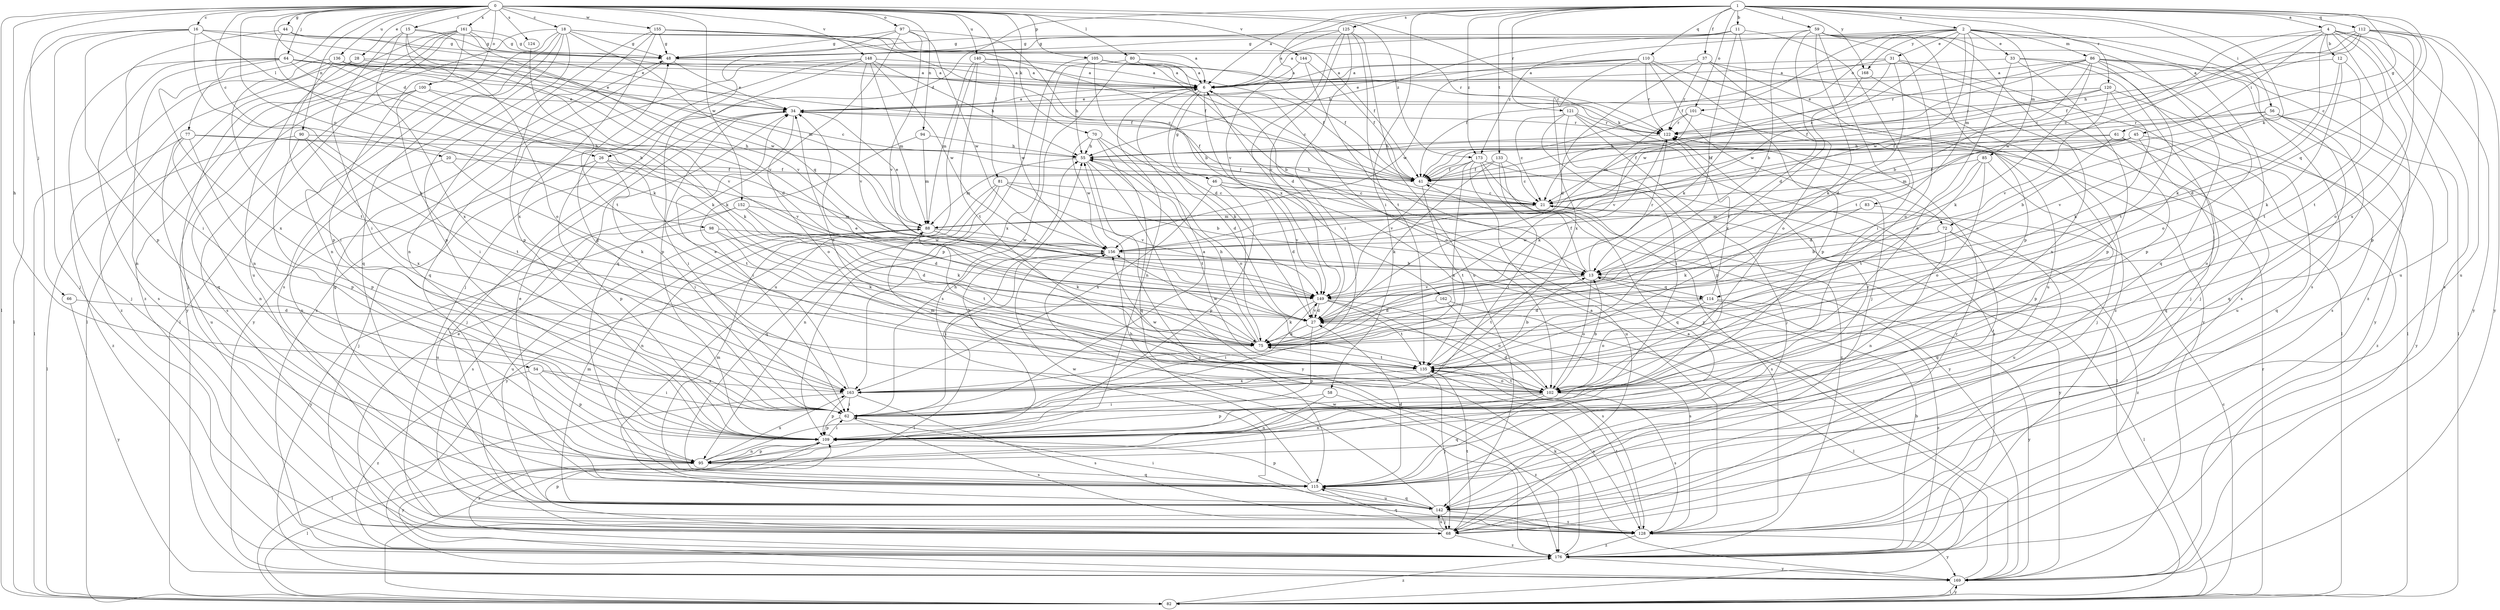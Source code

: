 strict digraph  {
0;
1;
2;
4;
6;
11;
12;
13;
15;
16;
18;
20;
21;
26;
27;
28;
31;
33;
34;
37;
41;
44;
45;
46;
48;
54;
55;
56;
58;
59;
61;
62;
64;
66;
68;
70;
72;
75;
77;
80;
81;
82;
83;
85;
86;
88;
90;
94;
95;
97;
98;
100;
101;
102;
105;
109;
110;
112;
114;
115;
120;
121;
122;
124;
125;
128;
133;
135;
136;
140;
142;
144;
148;
149;
152;
155;
156;
161;
162;
163;
168;
169;
173;
176;
0 -> 15  [label=c];
0 -> 16  [label=c];
0 -> 18  [label=c];
0 -> 20  [label=c];
0 -> 26  [label=d];
0 -> 28  [label=e];
0 -> 44  [label=g];
0 -> 54  [label=h];
0 -> 64  [label=j];
0 -> 66  [label=j];
0 -> 70  [label=k];
0 -> 72  [label=k];
0 -> 77  [label=l];
0 -> 80  [label=l];
0 -> 81  [label=l];
0 -> 82  [label=l];
0 -> 90  [label=n];
0 -> 94  [label=n];
0 -> 97  [label=o];
0 -> 98  [label=o];
0 -> 100  [label=o];
0 -> 105  [label=p];
0 -> 124  [label=s];
0 -> 136  [label=u];
0 -> 140  [label=u];
0 -> 144  [label=v];
0 -> 148  [label=v];
0 -> 152  [label=w];
0 -> 155  [label=w];
0 -> 161  [label=x];
0 -> 173  [label=z];
1 -> 2  [label=a];
1 -> 4  [label=a];
1 -> 6  [label=a];
1 -> 11  [label=b];
1 -> 21  [label=c];
1 -> 26  [label=d];
1 -> 37  [label=f];
1 -> 45  [label=g];
1 -> 56  [label=i];
1 -> 58  [label=i];
1 -> 59  [label=i];
1 -> 72  [label=k];
1 -> 101  [label=o];
1 -> 110  [label=q];
1 -> 112  [label=q];
1 -> 114  [label=q];
1 -> 120  [label=r];
1 -> 121  [label=r];
1 -> 125  [label=s];
1 -> 133  [label=t];
1 -> 149  [label=v];
1 -> 168  [label=y];
1 -> 173  [label=z];
2 -> 21  [label=c];
2 -> 31  [label=e];
2 -> 33  [label=e];
2 -> 41  [label=f];
2 -> 83  [label=m];
2 -> 85  [label=m];
2 -> 86  [label=m];
2 -> 101  [label=o];
2 -> 128  [label=s];
2 -> 156  [label=w];
2 -> 168  [label=y];
2 -> 173  [label=z];
2 -> 176  [label=z];
4 -> 12  [label=b];
4 -> 21  [label=c];
4 -> 61  [label=i];
4 -> 75  [label=k];
4 -> 102  [label=o];
4 -> 128  [label=s];
4 -> 135  [label=t];
4 -> 142  [label=u];
4 -> 156  [label=w];
4 -> 169  [label=y];
6 -> 34  [label=e];
6 -> 46  [label=g];
6 -> 75  [label=k];
6 -> 95  [label=n];
6 -> 102  [label=o];
6 -> 162  [label=x];
11 -> 6  [label=a];
11 -> 13  [label=b];
11 -> 48  [label=g];
11 -> 55  [label=h];
11 -> 62  [label=i];
11 -> 75  [label=k];
12 -> 6  [label=a];
12 -> 27  [label=d];
12 -> 75  [label=k];
12 -> 135  [label=t];
13 -> 41  [label=f];
13 -> 82  [label=l];
13 -> 102  [label=o];
13 -> 114  [label=q];
13 -> 122  [label=r];
13 -> 135  [label=t];
13 -> 149  [label=v];
15 -> 48  [label=g];
15 -> 62  [label=i];
15 -> 102  [label=o];
15 -> 149  [label=v];
15 -> 156  [label=w];
15 -> 163  [label=x];
16 -> 13  [label=b];
16 -> 48  [label=g];
16 -> 68  [label=j];
16 -> 75  [label=k];
16 -> 82  [label=l];
16 -> 88  [label=m];
16 -> 109  [label=p];
18 -> 6  [label=a];
18 -> 41  [label=f];
18 -> 48  [label=g];
18 -> 82  [label=l];
18 -> 95  [label=n];
18 -> 109  [label=p];
18 -> 114  [label=q];
18 -> 115  [label=q];
18 -> 128  [label=s];
18 -> 142  [label=u];
20 -> 41  [label=f];
20 -> 75  [label=k];
20 -> 95  [label=n];
21 -> 88  [label=m];
21 -> 128  [label=s];
21 -> 169  [label=y];
26 -> 41  [label=f];
26 -> 62  [label=i];
26 -> 68  [label=j];
26 -> 109  [label=p];
26 -> 135  [label=t];
27 -> 75  [label=k];
27 -> 109  [label=p];
27 -> 149  [label=v];
28 -> 6  [label=a];
28 -> 27  [label=d];
28 -> 95  [label=n];
28 -> 176  [label=z];
31 -> 6  [label=a];
31 -> 27  [label=d];
31 -> 41  [label=f];
31 -> 109  [label=p];
31 -> 128  [label=s];
31 -> 156  [label=w];
33 -> 6  [label=a];
33 -> 68  [label=j];
33 -> 82  [label=l];
33 -> 102  [label=o];
33 -> 109  [label=p];
34 -> 6  [label=a];
34 -> 41  [label=f];
34 -> 62  [label=i];
34 -> 68  [label=j];
34 -> 102  [label=o];
34 -> 122  [label=r];
37 -> 6  [label=a];
37 -> 27  [label=d];
37 -> 82  [label=l];
37 -> 102  [label=o];
37 -> 122  [label=r];
37 -> 142  [label=u];
41 -> 21  [label=c];
41 -> 55  [label=h];
41 -> 135  [label=t];
44 -> 34  [label=e];
44 -> 48  [label=g];
44 -> 62  [label=i];
44 -> 75  [label=k];
45 -> 21  [label=c];
45 -> 41  [label=f];
45 -> 55  [label=h];
45 -> 88  [label=m];
45 -> 102  [label=o];
45 -> 115  [label=q];
46 -> 21  [label=c];
46 -> 27  [label=d];
46 -> 109  [label=p];
46 -> 149  [label=v];
46 -> 163  [label=x];
48 -> 6  [label=a];
48 -> 34  [label=e];
48 -> 169  [label=y];
54 -> 62  [label=i];
54 -> 109  [label=p];
54 -> 163  [label=x];
54 -> 176  [label=z];
55 -> 41  [label=f];
55 -> 88  [label=m];
55 -> 135  [label=t];
55 -> 169  [label=y];
55 -> 176  [label=z];
56 -> 41  [label=f];
56 -> 115  [label=q];
56 -> 122  [label=r];
56 -> 142  [label=u];
56 -> 149  [label=v];
56 -> 169  [label=y];
58 -> 62  [label=i];
58 -> 95  [label=n];
58 -> 176  [label=z];
59 -> 13  [label=b];
59 -> 27  [label=d];
59 -> 48  [label=g];
59 -> 75  [label=k];
59 -> 95  [label=n];
59 -> 102  [label=o];
59 -> 109  [label=p];
59 -> 115  [label=q];
59 -> 135  [label=t];
61 -> 13  [label=b];
61 -> 41  [label=f];
61 -> 55  [label=h];
61 -> 115  [label=q];
61 -> 176  [label=z];
62 -> 6  [label=a];
62 -> 48  [label=g];
62 -> 55  [label=h];
62 -> 109  [label=p];
62 -> 128  [label=s];
64 -> 6  [label=a];
64 -> 34  [label=e];
64 -> 41  [label=f];
64 -> 68  [label=j];
64 -> 75  [label=k];
64 -> 95  [label=n];
64 -> 128  [label=s];
64 -> 163  [label=x];
66 -> 27  [label=d];
66 -> 169  [label=y];
68 -> 109  [label=p];
68 -> 115  [label=q];
68 -> 122  [label=r];
68 -> 135  [label=t];
68 -> 142  [label=u];
68 -> 176  [label=z];
70 -> 27  [label=d];
70 -> 55  [label=h];
70 -> 102  [label=o];
70 -> 115  [label=q];
70 -> 156  [label=w];
72 -> 13  [label=b];
72 -> 95  [label=n];
72 -> 115  [label=q];
72 -> 156  [label=w];
72 -> 176  [label=z];
75 -> 34  [label=e];
75 -> 55  [label=h];
75 -> 135  [label=t];
75 -> 156  [label=w];
77 -> 55  [label=h];
77 -> 95  [label=n];
77 -> 109  [label=p];
77 -> 142  [label=u];
77 -> 149  [label=v];
77 -> 176  [label=z];
80 -> 6  [label=a];
80 -> 13  [label=b];
80 -> 41  [label=f];
80 -> 128  [label=s];
80 -> 163  [label=x];
81 -> 13  [label=b];
81 -> 21  [label=c];
81 -> 95  [label=n];
81 -> 115  [label=q];
81 -> 149  [label=v];
81 -> 169  [label=y];
82 -> 21  [label=c];
82 -> 122  [label=r];
82 -> 169  [label=y];
82 -> 176  [label=z];
83 -> 75  [label=k];
83 -> 88  [label=m];
83 -> 142  [label=u];
85 -> 27  [label=d];
85 -> 41  [label=f];
85 -> 102  [label=o];
85 -> 109  [label=p];
85 -> 135  [label=t];
86 -> 6  [label=a];
86 -> 13  [label=b];
86 -> 68  [label=j];
86 -> 75  [label=k];
86 -> 82  [label=l];
86 -> 102  [label=o];
86 -> 122  [label=r];
86 -> 135  [label=t];
86 -> 156  [label=w];
86 -> 169  [label=y];
88 -> 34  [label=e];
88 -> 75  [label=k];
88 -> 95  [label=n];
88 -> 135  [label=t];
88 -> 142  [label=u];
88 -> 156  [label=w];
90 -> 55  [label=h];
90 -> 82  [label=l];
90 -> 109  [label=p];
90 -> 135  [label=t];
90 -> 163  [label=x];
94 -> 55  [label=h];
94 -> 62  [label=i];
94 -> 88  [label=m];
95 -> 55  [label=h];
95 -> 82  [label=l];
95 -> 109  [label=p];
95 -> 115  [label=q];
95 -> 163  [label=x];
97 -> 13  [label=b];
97 -> 48  [label=g];
97 -> 68  [label=j];
97 -> 115  [label=q];
97 -> 149  [label=v];
97 -> 156  [label=w];
98 -> 27  [label=d];
98 -> 75  [label=k];
98 -> 156  [label=w];
98 -> 169  [label=y];
100 -> 34  [label=e];
100 -> 62  [label=i];
100 -> 75  [label=k];
100 -> 115  [label=q];
100 -> 128  [label=s];
101 -> 68  [label=j];
101 -> 88  [label=m];
101 -> 122  [label=r];
101 -> 149  [label=v];
102 -> 13  [label=b];
102 -> 27  [label=d];
102 -> 88  [label=m];
102 -> 95  [label=n];
102 -> 109  [label=p];
102 -> 115  [label=q];
102 -> 128  [label=s];
102 -> 135  [label=t];
102 -> 156  [label=w];
105 -> 6  [label=a];
105 -> 21  [label=c];
105 -> 27  [label=d];
105 -> 41  [label=f];
105 -> 55  [label=h];
105 -> 109  [label=p];
109 -> 62  [label=i];
109 -> 95  [label=n];
109 -> 122  [label=r];
109 -> 169  [label=y];
109 -> 176  [label=z];
110 -> 6  [label=a];
110 -> 34  [label=e];
110 -> 68  [label=j];
110 -> 109  [label=p];
110 -> 122  [label=r];
110 -> 156  [label=w];
110 -> 163  [label=x];
110 -> 169  [label=y];
112 -> 21  [label=c];
112 -> 41  [label=f];
112 -> 48  [label=g];
112 -> 55  [label=h];
112 -> 109  [label=p];
112 -> 142  [label=u];
112 -> 163  [label=x];
112 -> 169  [label=y];
114 -> 27  [label=d];
114 -> 102  [label=o];
114 -> 122  [label=r];
114 -> 169  [label=y];
114 -> 176  [label=z];
115 -> 27  [label=d];
115 -> 34  [label=e];
115 -> 88  [label=m];
115 -> 109  [label=p];
115 -> 142  [label=u];
115 -> 156  [label=w];
120 -> 34  [label=e];
120 -> 41  [label=f];
120 -> 75  [label=k];
120 -> 122  [label=r];
120 -> 128  [label=s];
120 -> 149  [label=v];
121 -> 21  [label=c];
121 -> 62  [label=i];
121 -> 68  [label=j];
121 -> 109  [label=p];
121 -> 122  [label=r];
121 -> 176  [label=z];
122 -> 55  [label=h];
122 -> 75  [label=k];
124 -> 135  [label=t];
125 -> 6  [label=a];
125 -> 27  [label=d];
125 -> 48  [label=g];
125 -> 62  [label=i];
125 -> 135  [label=t];
125 -> 142  [label=u];
125 -> 149  [label=v];
128 -> 6  [label=a];
128 -> 135  [label=t];
128 -> 169  [label=y];
128 -> 176  [label=z];
133 -> 21  [label=c];
133 -> 41  [label=f];
133 -> 62  [label=i];
133 -> 75  [label=k];
133 -> 115  [label=q];
135 -> 13  [label=b];
135 -> 34  [label=e];
135 -> 68  [label=j];
135 -> 102  [label=o];
135 -> 128  [label=s];
135 -> 163  [label=x];
136 -> 6  [label=a];
136 -> 21  [label=c];
136 -> 62  [label=i];
136 -> 75  [label=k];
136 -> 82  [label=l];
136 -> 135  [label=t];
136 -> 149  [label=v];
140 -> 6  [label=a];
140 -> 88  [label=m];
140 -> 122  [label=r];
140 -> 135  [label=t];
140 -> 142  [label=u];
140 -> 156  [label=w];
142 -> 48  [label=g];
142 -> 55  [label=h];
142 -> 62  [label=i];
142 -> 68  [label=j];
142 -> 88  [label=m];
142 -> 115  [label=q];
142 -> 128  [label=s];
144 -> 6  [label=a];
144 -> 41  [label=f];
144 -> 169  [label=y];
148 -> 6  [label=a];
148 -> 55  [label=h];
148 -> 88  [label=m];
148 -> 109  [label=p];
148 -> 115  [label=q];
148 -> 149  [label=v];
148 -> 156  [label=w];
148 -> 176  [label=z];
149 -> 27  [label=d];
149 -> 62  [label=i];
149 -> 75  [label=k];
149 -> 102  [label=o];
149 -> 128  [label=s];
149 -> 135  [label=t];
152 -> 27  [label=d];
152 -> 75  [label=k];
152 -> 88  [label=m];
152 -> 128  [label=s];
152 -> 142  [label=u];
155 -> 21  [label=c];
155 -> 41  [label=f];
155 -> 48  [label=g];
155 -> 95  [label=n];
155 -> 109  [label=p];
155 -> 122  [label=r];
155 -> 163  [label=x];
156 -> 13  [label=b];
156 -> 62  [label=i];
156 -> 82  [label=l];
161 -> 48  [label=g];
161 -> 68  [label=j];
161 -> 82  [label=l];
161 -> 109  [label=p];
161 -> 122  [label=r];
161 -> 149  [label=v];
161 -> 169  [label=y];
161 -> 176  [label=z];
162 -> 27  [label=d];
162 -> 82  [label=l];
162 -> 128  [label=s];
163 -> 34  [label=e];
163 -> 62  [label=i];
163 -> 82  [label=l];
163 -> 109  [label=p];
163 -> 128  [label=s];
168 -> 163  [label=x];
168 -> 176  [label=z];
169 -> 6  [label=a];
169 -> 82  [label=l];
173 -> 41  [label=f];
173 -> 82  [label=l];
173 -> 142  [label=u];
173 -> 149  [label=v];
173 -> 163  [label=x];
173 -> 169  [label=y];
173 -> 176  [label=z];
176 -> 13  [label=b];
176 -> 34  [label=e];
176 -> 75  [label=k];
176 -> 156  [label=w];
176 -> 169  [label=y];
}
